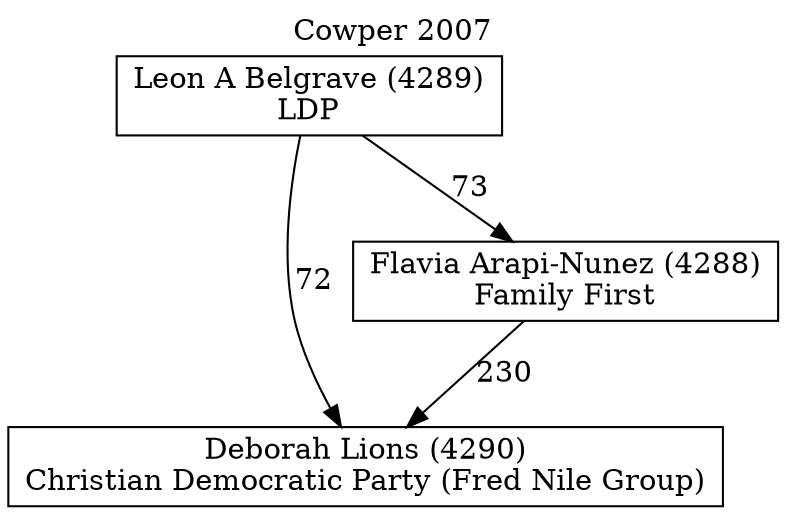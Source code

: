 // House preference flow
digraph "Deborah Lions (4290)_Cowper_2007" {
	graph [label="Cowper 2007" labelloc=t mclimit=10]
	node [shape=box]
	"Deborah Lions (4290)" [label="Deborah Lions (4290)
Christian Democratic Party (Fred Nile Group)"]
	"Flavia Arapi-Nunez (4288)" [label="Flavia Arapi-Nunez (4288)
Family First"]
	"Leon A Belgrave (4289)" [label="Leon A Belgrave (4289)
LDP"]
	"Flavia Arapi-Nunez (4288)" -> "Deborah Lions (4290)" [label=230]
	"Leon A Belgrave (4289)" -> "Flavia Arapi-Nunez (4288)" [label=73]
	"Leon A Belgrave (4289)" -> "Deborah Lions (4290)" [label=72]
}
